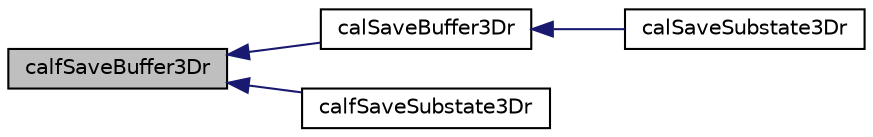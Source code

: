 digraph "calfSaveBuffer3Dr"
{
  edge [fontname="Helvetica",fontsize="10",labelfontname="Helvetica",labelfontsize="10"];
  node [fontname="Helvetica",fontsize="10",shape=record];
  rankdir="LR";
  Node1 [label="calfSaveBuffer3Dr",height=0.2,width=0.4,color="black", fillcolor="grey75", style="filled" fontcolor="black"];
  Node1 -> Node2 [dir="back",color="midnightblue",fontsize="10",style="solid",fontname="Helvetica"];
  Node2 [label="calSaveBuffer3Dr",height=0.2,width=0.4,color="black", fillcolor="white", style="filled",URL="$cal3_d_buffer_i_o_8h.html#acd8d67cdd29058e788a6699321ea0ff2",tooltip="Saves a real (floating point) 3D buffer to file. "];
  Node2 -> Node3 [dir="back",color="midnightblue",fontsize="10",style="solid",fontname="Helvetica"];
  Node3 [label="calSaveSubstate3Dr",height=0.2,width=0.4,color="black", fillcolor="white", style="filled",URL="$cal3_d_i_o_8h.html#ac1d0fd77b2115f7fc4ea4626763a4b15",tooltip="Saves a real (floating point) substate to file. "];
  Node1 -> Node4 [dir="back",color="midnightblue",fontsize="10",style="solid",fontname="Helvetica"];
  Node4 [label="calfSaveSubstate3Dr",height=0.2,width=0.4,color="black", fillcolor="white", style="filled",URL="$cal3_d_i_o_8h.html#a4ac51e8b8cb8dfc731adb792c773a0d5",tooltip="Saves a real (floating point) substate to file. "];
}
